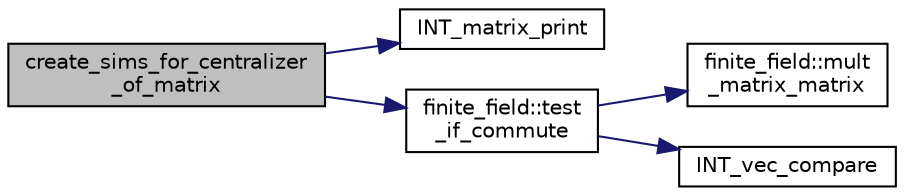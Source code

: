digraph "create_sims_for_centralizer_of_matrix"
{
  edge [fontname="Helvetica",fontsize="10",labelfontname="Helvetica",labelfontsize="10"];
  node [fontname="Helvetica",fontsize="10",shape=record];
  rankdir="LR";
  Node0 [label="create_sims_for_centralizer\l_of_matrix",height=0.2,width=0.4,color="black", fillcolor="grey75", style="filled", fontcolor="black"];
  Node0 -> Node1 [color="midnightblue",fontsize="10",style="solid",fontname="Helvetica"];
  Node1 [label="INT_matrix_print",height=0.2,width=0.4,color="black", fillcolor="white", style="filled",URL="$d5/db4/io__and__os_8h.html#afd4180a24bef3a2b584668a4eaf607ff"];
  Node0 -> Node2 [color="midnightblue",fontsize="10",style="solid",fontname="Helvetica"];
  Node2 [label="finite_field::test\l_if_commute",height=0.2,width=0.4,color="black", fillcolor="white", style="filled",URL="$df/d5a/classfinite__field.html#a326f80dfab77a34f4843ea6a68fc36b4"];
  Node2 -> Node3 [color="midnightblue",fontsize="10",style="solid",fontname="Helvetica"];
  Node3 [label="finite_field::mult\l_matrix_matrix",height=0.2,width=0.4,color="black", fillcolor="white", style="filled",URL="$df/d5a/classfinite__field.html#a5e28706b815838d0ec34de1fa74bc3c4"];
  Node2 -> Node4 [color="midnightblue",fontsize="10",style="solid",fontname="Helvetica"];
  Node4 [label="INT_vec_compare",height=0.2,width=0.4,color="black", fillcolor="white", style="filled",URL="$d5/de2/foundations_2data__structures_2data__structures_8h.html#ac1a17fca23fb4a338aef8547a4c2fded"];
}

